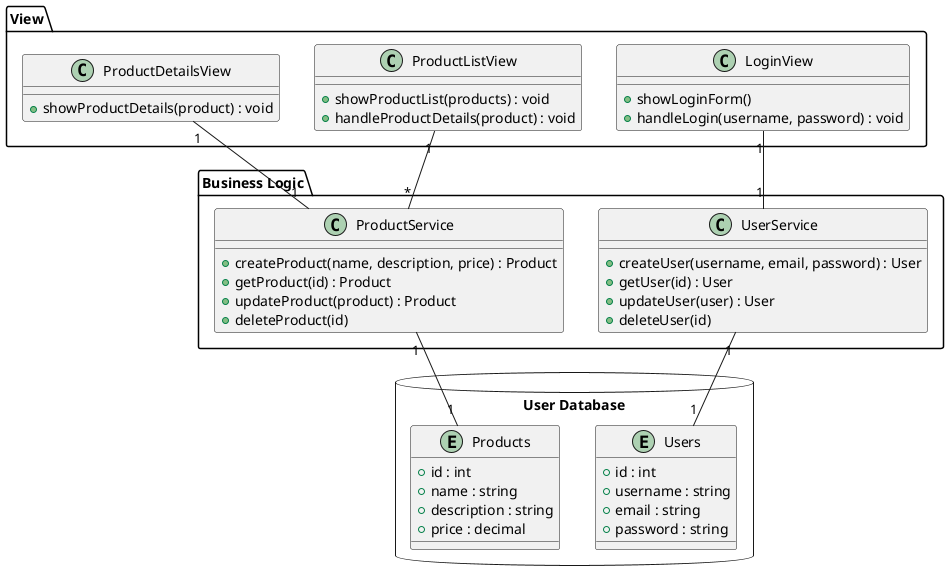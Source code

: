 @startuml
' Database
database "User Database" {
  entity "Users" {
    + id : int
    + username : string
    + email : string
    + password : string
  }

  entity "Products" {
    + id : int
    + name : string
    + description : string
    + price : decimal
  }
}

' Business Logic
package "Business Logic" {
  class "UserService" {
    + createUser(username, email, password) : User
    + getUser(id) : User
    + updateUser(user) : User
    + deleteUser(id)
  }

  class "ProductService" {
    + createProduct(name, description, price) : Product
    + getProduct(id) : Product
    + updateProduct(product) : Product
    + deleteProduct(id)
  }
}

' View
package "View" {
  class "LoginView" {
    + showLoginForm()
    + handleLogin(username, password) : void
  }

  class "ProductListView" {
    + showProductList(products) : void
    + handleProductDetails(product) : void
  }

  class "ProductDetailsView" {
    + showProductDetails(product) : void
  }
}

' Relationships
UserService "1" -- "1" Users
ProductService "1" -- "1" Products

LoginView "1" -- "1" UserService
ProductListView "1" -- "*" ProductService
ProductDetailsView "1" -- "1" ProductService
@enduml